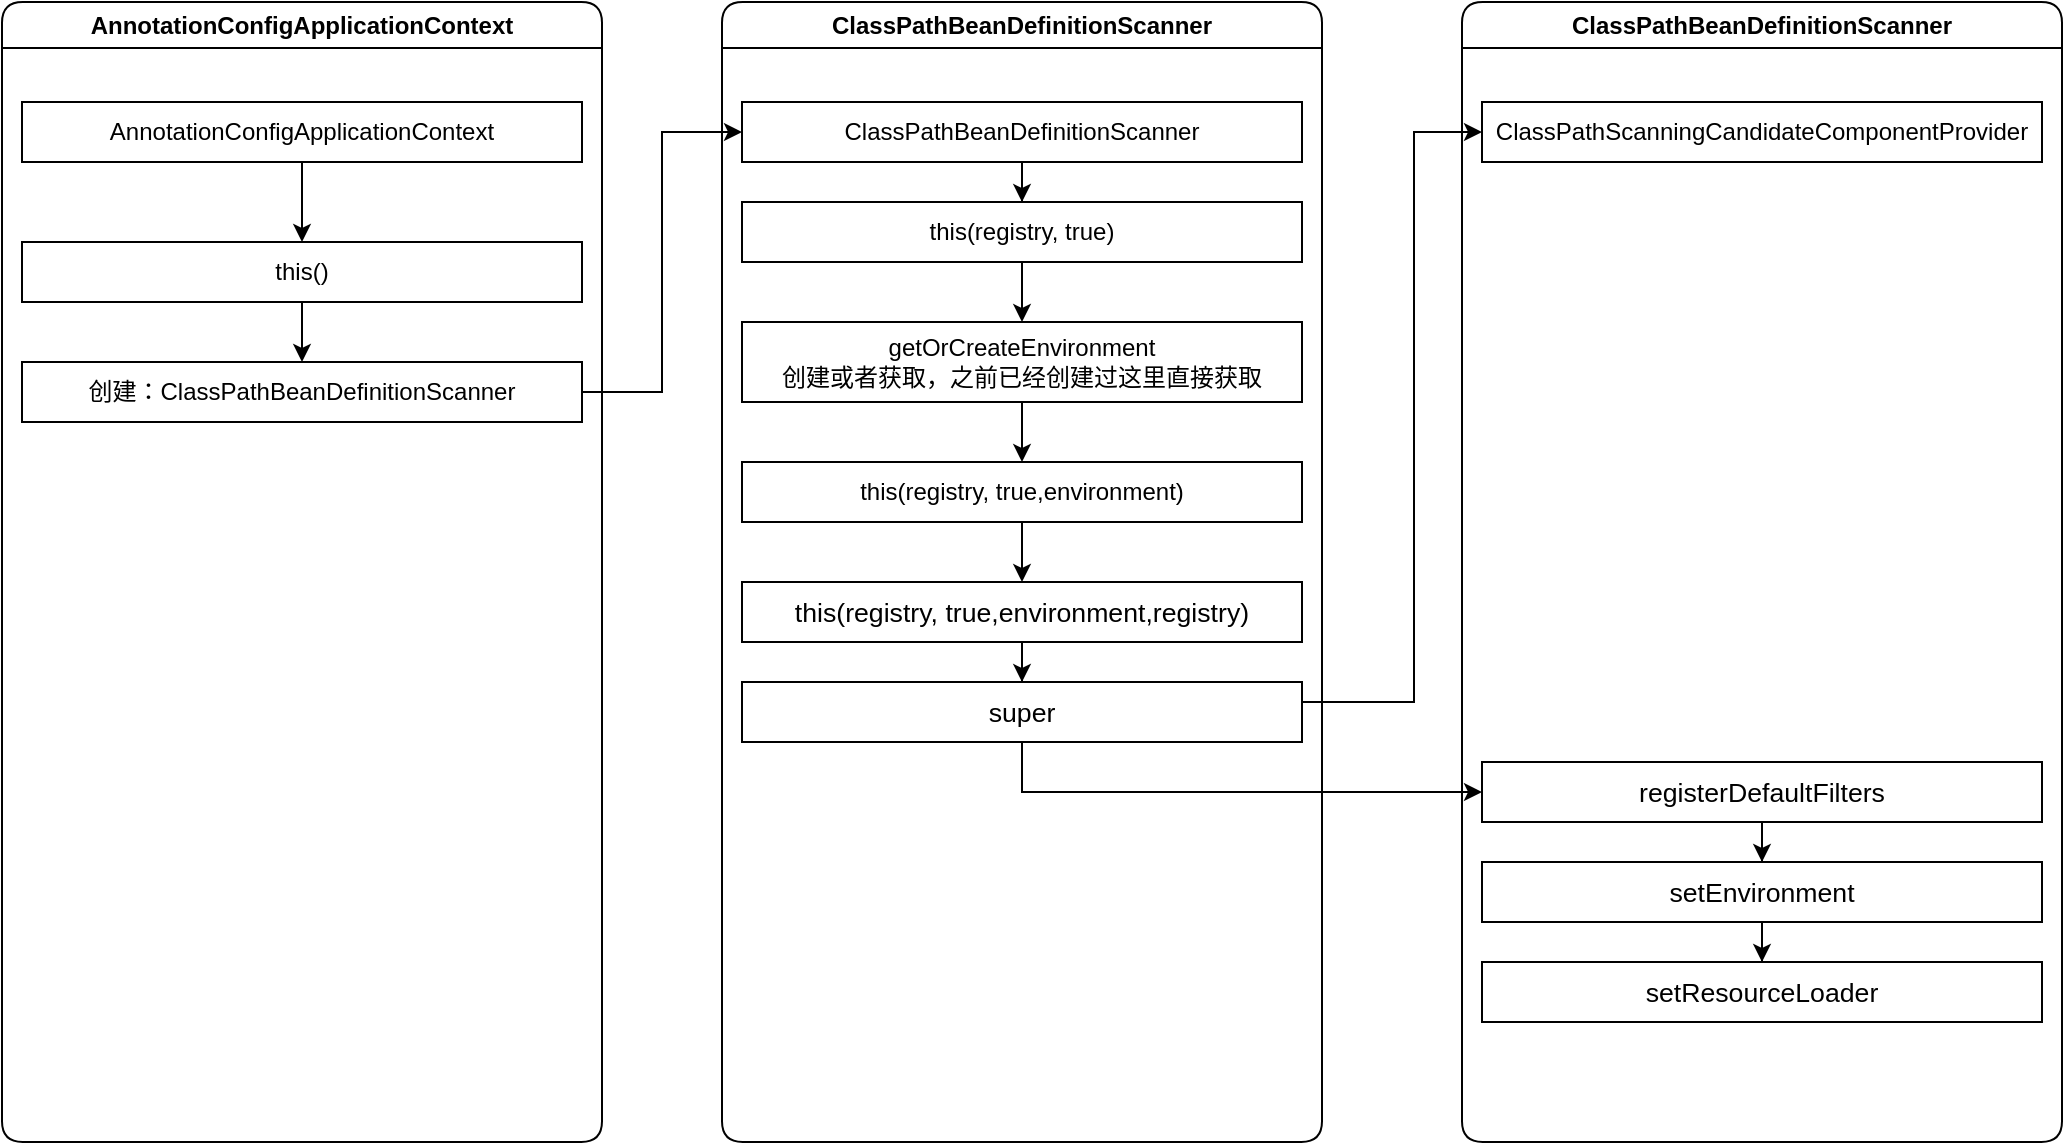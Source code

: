 <mxfile version="13.5.8" type="github">
  <diagram id="B3QymRuIR7vAJxMG5xDB" name="第 1 页">
    <mxGraphModel dx="1363" dy="793" grid="1" gridSize="10" guides="1" tooltips="1" connect="1" arrows="1" fold="1" page="1" pageScale="1" pageWidth="827" pageHeight="1169" math="0" shadow="0">
      <root>
        <mxCell id="0" />
        <mxCell id="1" parent="0" />
        <mxCell id="LZFnya7KEDzdjbEUlx65-1" value="AnnotationConfigApplicationContext" style="swimlane;whiteSpace=wrap;swimlaneFillColor=#ffffff;rounded=1;glass=0;shadow=0;sketch=0;" vertex="1" parent="1">
          <mxGeometry x="30.0" y="220" width="300" height="570" as="geometry" />
        </mxCell>
        <mxCell id="LZFnya7KEDzdjbEUlx65-3" value="AnnotationConfigApplicationContext" style="rounded=0;whiteSpace=wrap;html=1;" vertex="1" parent="LZFnya7KEDzdjbEUlx65-1">
          <mxGeometry x="10.0" y="50" width="280" height="30" as="geometry" />
        </mxCell>
        <mxCell id="LZFnya7KEDzdjbEUlx65-4" value="this()" style="rounded=0;whiteSpace=wrap;html=1;" vertex="1" parent="LZFnya7KEDzdjbEUlx65-1">
          <mxGeometry x="10.0" y="120" width="280" height="30" as="geometry" />
        </mxCell>
        <mxCell id="LZFnya7KEDzdjbEUlx65-5" value="" style="edgeStyle=orthogonalEdgeStyle;rounded=0;orthogonalLoop=1;jettySize=auto;html=1;" edge="1" parent="LZFnya7KEDzdjbEUlx65-1" source="LZFnya7KEDzdjbEUlx65-3" target="LZFnya7KEDzdjbEUlx65-4">
          <mxGeometry relative="1" as="geometry" />
        </mxCell>
        <mxCell id="LZFnya7KEDzdjbEUlx65-10" value="创建：ClassPathBeanDefinitionScanner" style="rounded=0;whiteSpace=wrap;html=1;" vertex="1" parent="LZFnya7KEDzdjbEUlx65-1">
          <mxGeometry x="10.0" y="180" width="280" height="30" as="geometry" />
        </mxCell>
        <mxCell id="LZFnya7KEDzdjbEUlx65-11" value="" style="edgeStyle=orthogonalEdgeStyle;rounded=0;orthogonalLoop=1;jettySize=auto;html=1;" edge="1" parent="LZFnya7KEDzdjbEUlx65-1" source="LZFnya7KEDzdjbEUlx65-4" target="LZFnya7KEDzdjbEUlx65-10">
          <mxGeometry relative="1" as="geometry" />
        </mxCell>
        <mxCell id="LZFnya7KEDzdjbEUlx65-6" value="ClassPathBeanDefinitionScanner" style="swimlane;whiteSpace=wrap;swimlaneFillColor=#ffffff;rounded=1;glass=0;shadow=0;sketch=0;" vertex="1" parent="1">
          <mxGeometry x="390.0" y="220" width="300" height="570" as="geometry" />
        </mxCell>
        <mxCell id="LZFnya7KEDzdjbEUlx65-7" value="ClassPathBeanDefinitionScanner" style="rounded=0;whiteSpace=wrap;html=1;" vertex="1" parent="LZFnya7KEDzdjbEUlx65-6">
          <mxGeometry x="10.0" y="50" width="280" height="30" as="geometry" />
        </mxCell>
        <mxCell id="LZFnya7KEDzdjbEUlx65-8" value="this(registry, true)" style="rounded=0;whiteSpace=wrap;html=1;align=center;" vertex="1" parent="LZFnya7KEDzdjbEUlx65-6">
          <mxGeometry x="10" y="100" width="280" height="30" as="geometry" />
        </mxCell>
        <mxCell id="LZFnya7KEDzdjbEUlx65-9" value="" style="edgeStyle=orthogonalEdgeStyle;rounded=0;orthogonalLoop=1;jettySize=auto;html=1;" edge="1" parent="LZFnya7KEDzdjbEUlx65-6" source="LZFnya7KEDzdjbEUlx65-7" target="LZFnya7KEDzdjbEUlx65-8">
          <mxGeometry relative="1" as="geometry" />
        </mxCell>
        <mxCell id="LZFnya7KEDzdjbEUlx65-16" value="this(registry, true,environment)" style="rounded=0;whiteSpace=wrap;html=1;align=center;" vertex="1" parent="LZFnya7KEDzdjbEUlx65-6">
          <mxGeometry x="10" y="230" width="280" height="30" as="geometry" />
        </mxCell>
        <mxCell id="LZFnya7KEDzdjbEUlx65-20" style="edgeStyle=orthogonalEdgeStyle;rounded=0;orthogonalLoop=1;jettySize=auto;html=1;" edge="1" parent="LZFnya7KEDzdjbEUlx65-6" source="LZFnya7KEDzdjbEUlx65-18" target="LZFnya7KEDzdjbEUlx65-16">
          <mxGeometry relative="1" as="geometry" />
        </mxCell>
        <mxCell id="LZFnya7KEDzdjbEUlx65-18" value="getOrCreateEnvironment&lt;br&gt;创建或者获取，之前已经创建过这里直接获取" style="rounded=0;whiteSpace=wrap;html=1;align=center;" vertex="1" parent="LZFnya7KEDzdjbEUlx65-6">
          <mxGeometry x="10" y="160" width="280" height="40" as="geometry" />
        </mxCell>
        <mxCell id="LZFnya7KEDzdjbEUlx65-19" value="" style="edgeStyle=orthogonalEdgeStyle;rounded=0;orthogonalLoop=1;jettySize=auto;html=1;" edge="1" parent="LZFnya7KEDzdjbEUlx65-6" source="LZFnya7KEDzdjbEUlx65-8" target="LZFnya7KEDzdjbEUlx65-18">
          <mxGeometry relative="1" as="geometry" />
        </mxCell>
        <mxCell id="LZFnya7KEDzdjbEUlx65-21" value="&lt;span style=&quot;font-size: 13.333px&quot;&gt;this(registry, true,environment,&lt;/span&gt;&lt;span style=&quot;font-size: 13.333px&quot;&gt;registry&lt;/span&gt;&lt;span style=&quot;font-size: 13.333px&quot;&gt;)&lt;/span&gt;" style="rounded=0;whiteSpace=wrap;html=1;align=center;" vertex="1" parent="LZFnya7KEDzdjbEUlx65-6">
          <mxGeometry x="10" y="290" width="280" height="30" as="geometry" />
        </mxCell>
        <mxCell id="LZFnya7KEDzdjbEUlx65-22" value="" style="edgeStyle=orthogonalEdgeStyle;rounded=0;orthogonalLoop=1;jettySize=auto;html=1;" edge="1" parent="LZFnya7KEDzdjbEUlx65-6" source="LZFnya7KEDzdjbEUlx65-16" target="LZFnya7KEDzdjbEUlx65-21">
          <mxGeometry relative="1" as="geometry" />
        </mxCell>
        <mxCell id="LZFnya7KEDzdjbEUlx65-33" value="&lt;span style=&quot;font-size: 13.333px&quot;&gt;super&lt;/span&gt;" style="rounded=0;whiteSpace=wrap;html=1;align=center;" vertex="1" parent="LZFnya7KEDzdjbEUlx65-6">
          <mxGeometry x="10" y="340" width="280" height="30" as="geometry" />
        </mxCell>
        <mxCell id="LZFnya7KEDzdjbEUlx65-34" value="" style="edgeStyle=orthogonalEdgeStyle;rounded=0;orthogonalLoop=1;jettySize=auto;html=1;" edge="1" parent="LZFnya7KEDzdjbEUlx65-6" source="LZFnya7KEDzdjbEUlx65-21" target="LZFnya7KEDzdjbEUlx65-33">
          <mxGeometry relative="1" as="geometry" />
        </mxCell>
        <mxCell id="LZFnya7KEDzdjbEUlx65-12" style="edgeStyle=orthogonalEdgeStyle;rounded=0;orthogonalLoop=1;jettySize=auto;html=1;entryX=0;entryY=0.5;entryDx=0;entryDy=0;" edge="1" parent="1" source="LZFnya7KEDzdjbEUlx65-10" target="LZFnya7KEDzdjbEUlx65-7">
          <mxGeometry relative="1" as="geometry" />
        </mxCell>
        <mxCell id="LZFnya7KEDzdjbEUlx65-23" value="ClassPathBeanDefinitionScanner" style="swimlane;whiteSpace=wrap;swimlaneFillColor=#ffffff;rounded=1;glass=0;shadow=0;sketch=0;" vertex="1" parent="1">
          <mxGeometry x="760.0" y="220" width="300" height="570" as="geometry" />
        </mxCell>
        <mxCell id="LZFnya7KEDzdjbEUlx65-24" value="ClassPathScanningCandidateComponentProvider" style="rounded=0;whiteSpace=wrap;html=1;" vertex="1" parent="LZFnya7KEDzdjbEUlx65-23">
          <mxGeometry x="10.0" y="50" width="280" height="30" as="geometry" />
        </mxCell>
        <mxCell id="LZFnya7KEDzdjbEUlx65-40" value="&lt;span style=&quot;font-size: 13.333px&quot;&gt;registerDefaultFilters&lt;/span&gt;" style="rounded=0;whiteSpace=wrap;html=1;align=center;" vertex="1" parent="LZFnya7KEDzdjbEUlx65-23">
          <mxGeometry x="10" y="380" width="280" height="30" as="geometry" />
        </mxCell>
        <mxCell id="LZFnya7KEDzdjbEUlx65-45" value="&lt;span style=&quot;font-size: 13.333px&quot;&gt;setEnvironment&lt;/span&gt;" style="rounded=0;whiteSpace=wrap;html=1;align=center;" vertex="1" parent="LZFnya7KEDzdjbEUlx65-23">
          <mxGeometry x="10" y="430" width="280" height="30" as="geometry" />
        </mxCell>
        <mxCell id="LZFnya7KEDzdjbEUlx65-46" value="" style="edgeStyle=orthogonalEdgeStyle;rounded=0;orthogonalLoop=1;jettySize=auto;html=1;" edge="1" parent="LZFnya7KEDzdjbEUlx65-23" source="LZFnya7KEDzdjbEUlx65-40" target="LZFnya7KEDzdjbEUlx65-45">
          <mxGeometry relative="1" as="geometry" />
        </mxCell>
        <mxCell id="LZFnya7KEDzdjbEUlx65-47" value="&lt;span style=&quot;font-size: 13.333px&quot;&gt;setResourceLoader&lt;/span&gt;" style="rounded=0;whiteSpace=wrap;html=1;align=center;" vertex="1" parent="LZFnya7KEDzdjbEUlx65-23">
          <mxGeometry x="10" y="480" width="280" height="30" as="geometry" />
        </mxCell>
        <mxCell id="LZFnya7KEDzdjbEUlx65-48" value="" style="edgeStyle=orthogonalEdgeStyle;rounded=0;orthogonalLoop=1;jettySize=auto;html=1;" edge="1" parent="LZFnya7KEDzdjbEUlx65-23" source="LZFnya7KEDzdjbEUlx65-45" target="LZFnya7KEDzdjbEUlx65-47">
          <mxGeometry relative="1" as="geometry" />
        </mxCell>
        <mxCell id="LZFnya7KEDzdjbEUlx65-35" style="edgeStyle=orthogonalEdgeStyle;rounded=0;orthogonalLoop=1;jettySize=auto;html=1;entryX=0;entryY=0.5;entryDx=0;entryDy=0;" edge="1" parent="1" source="LZFnya7KEDzdjbEUlx65-33" target="LZFnya7KEDzdjbEUlx65-24">
          <mxGeometry relative="1" as="geometry">
            <Array as="points">
              <mxPoint x="736" y="570" />
              <mxPoint x="736" y="285" />
            </Array>
          </mxGeometry>
        </mxCell>
        <mxCell id="LZFnya7KEDzdjbEUlx65-51" style="edgeStyle=orthogonalEdgeStyle;rounded=0;orthogonalLoop=1;jettySize=auto;html=1;entryX=0;entryY=0.5;entryDx=0;entryDy=0;exitX=0.5;exitY=1;exitDx=0;exitDy=0;" edge="1" parent="1" source="LZFnya7KEDzdjbEUlx65-33" target="LZFnya7KEDzdjbEUlx65-40">
          <mxGeometry relative="1" as="geometry" />
        </mxCell>
      </root>
    </mxGraphModel>
  </diagram>
</mxfile>
